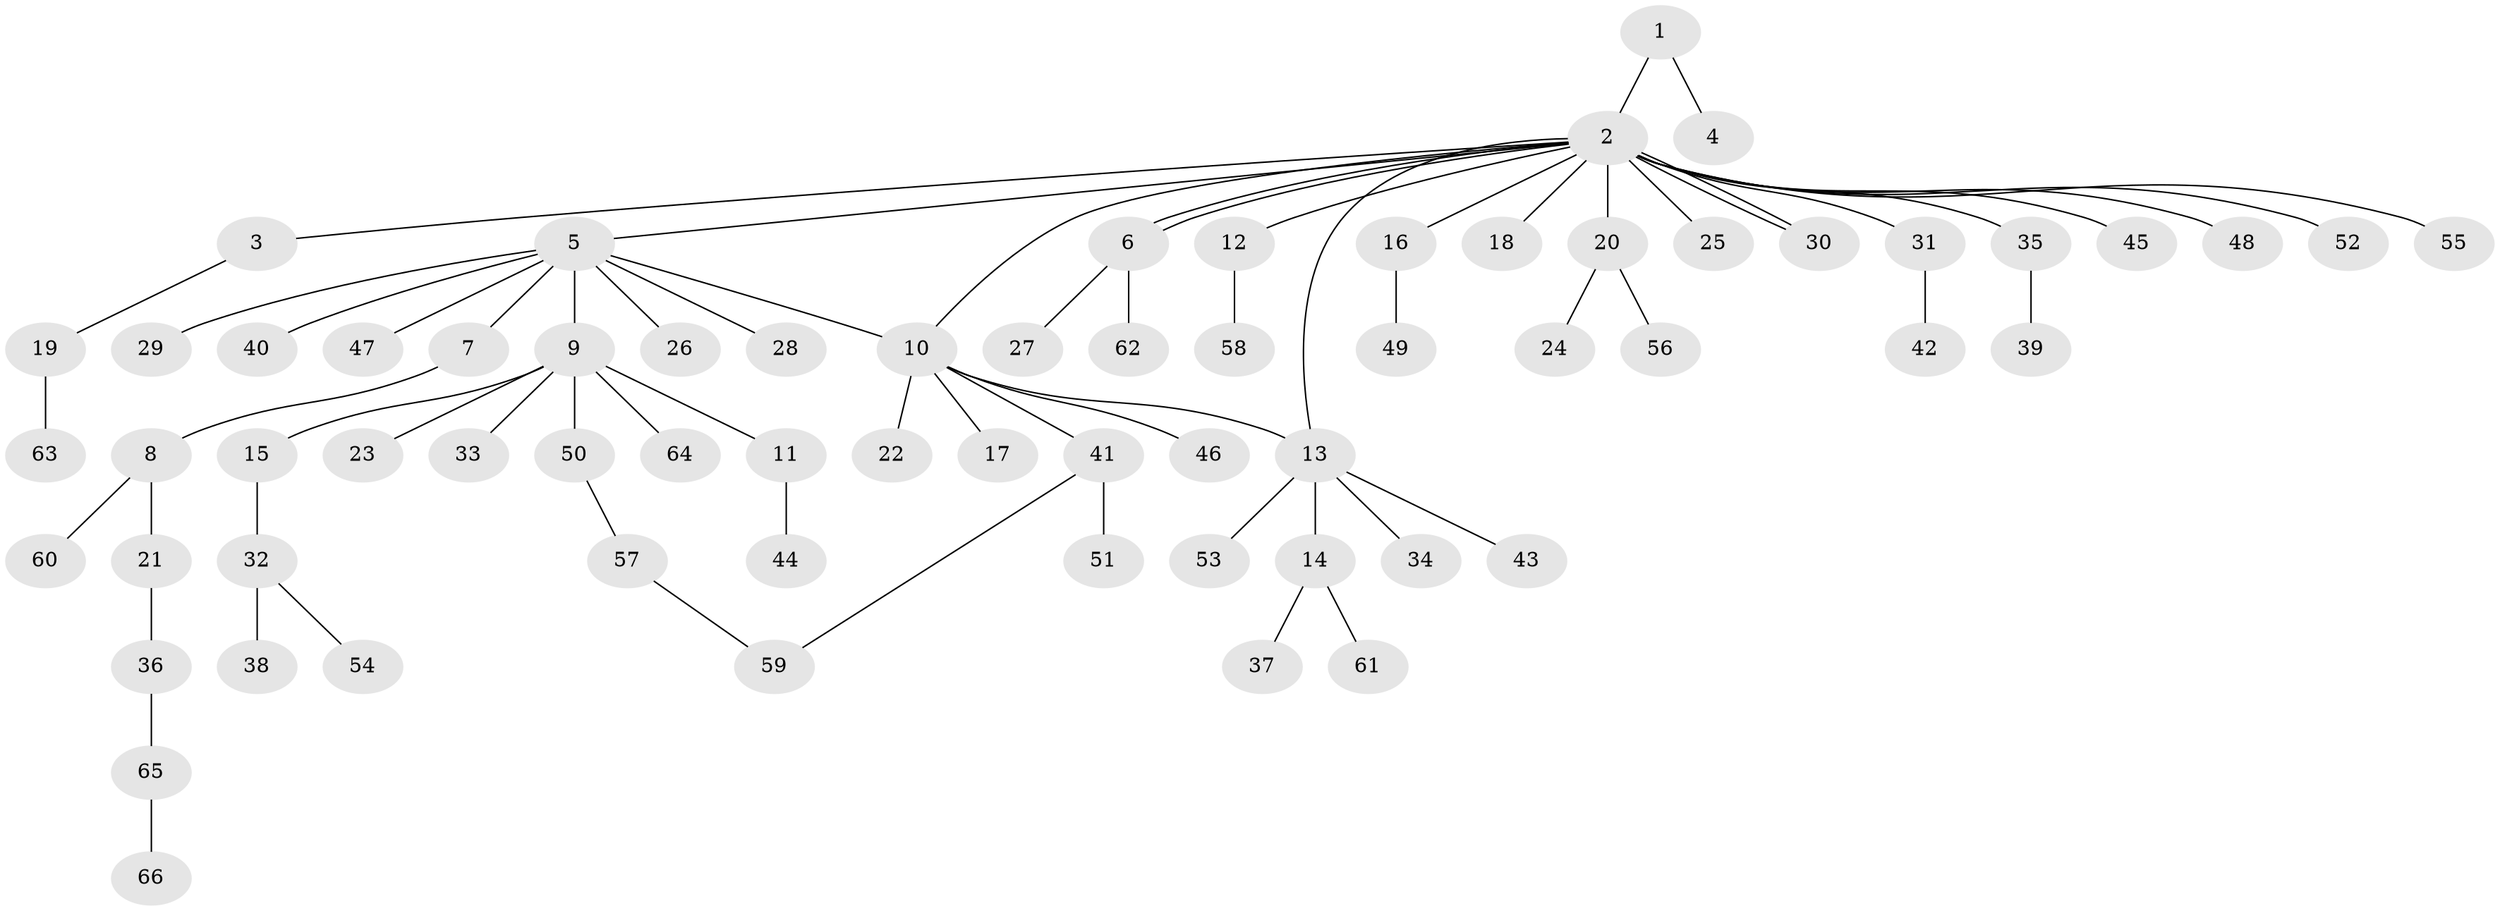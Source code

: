 // coarse degree distribution, {2: 0.15384615384615385, 19: 0.02564102564102564, 1: 0.6666666666666666, 9: 0.02564102564102564, 3: 0.10256410256410256, 6: 0.02564102564102564}
// Generated by graph-tools (version 1.1) at 2025/18/03/04/25 18:18:11]
// undirected, 66 vertices, 70 edges
graph export_dot {
graph [start="1"]
  node [color=gray90,style=filled];
  1;
  2;
  3;
  4;
  5;
  6;
  7;
  8;
  9;
  10;
  11;
  12;
  13;
  14;
  15;
  16;
  17;
  18;
  19;
  20;
  21;
  22;
  23;
  24;
  25;
  26;
  27;
  28;
  29;
  30;
  31;
  32;
  33;
  34;
  35;
  36;
  37;
  38;
  39;
  40;
  41;
  42;
  43;
  44;
  45;
  46;
  47;
  48;
  49;
  50;
  51;
  52;
  53;
  54;
  55;
  56;
  57;
  58;
  59;
  60;
  61;
  62;
  63;
  64;
  65;
  66;
  1 -- 2;
  1 -- 4;
  2 -- 3;
  2 -- 5;
  2 -- 6;
  2 -- 6;
  2 -- 10;
  2 -- 12;
  2 -- 13;
  2 -- 16;
  2 -- 18;
  2 -- 20;
  2 -- 25;
  2 -- 30;
  2 -- 30;
  2 -- 31;
  2 -- 35;
  2 -- 45;
  2 -- 48;
  2 -- 52;
  2 -- 55;
  3 -- 19;
  5 -- 7;
  5 -- 9;
  5 -- 10;
  5 -- 26;
  5 -- 28;
  5 -- 29;
  5 -- 40;
  5 -- 47;
  6 -- 27;
  6 -- 62;
  7 -- 8;
  8 -- 21;
  8 -- 60;
  9 -- 11;
  9 -- 15;
  9 -- 23;
  9 -- 33;
  9 -- 50;
  9 -- 64;
  10 -- 13;
  10 -- 17;
  10 -- 22;
  10 -- 41;
  10 -- 46;
  11 -- 44;
  12 -- 58;
  13 -- 14;
  13 -- 34;
  13 -- 43;
  13 -- 53;
  14 -- 37;
  14 -- 61;
  15 -- 32;
  16 -- 49;
  19 -- 63;
  20 -- 24;
  20 -- 56;
  21 -- 36;
  31 -- 42;
  32 -- 38;
  32 -- 54;
  35 -- 39;
  36 -- 65;
  41 -- 51;
  41 -- 59;
  50 -- 57;
  57 -- 59;
  65 -- 66;
}
